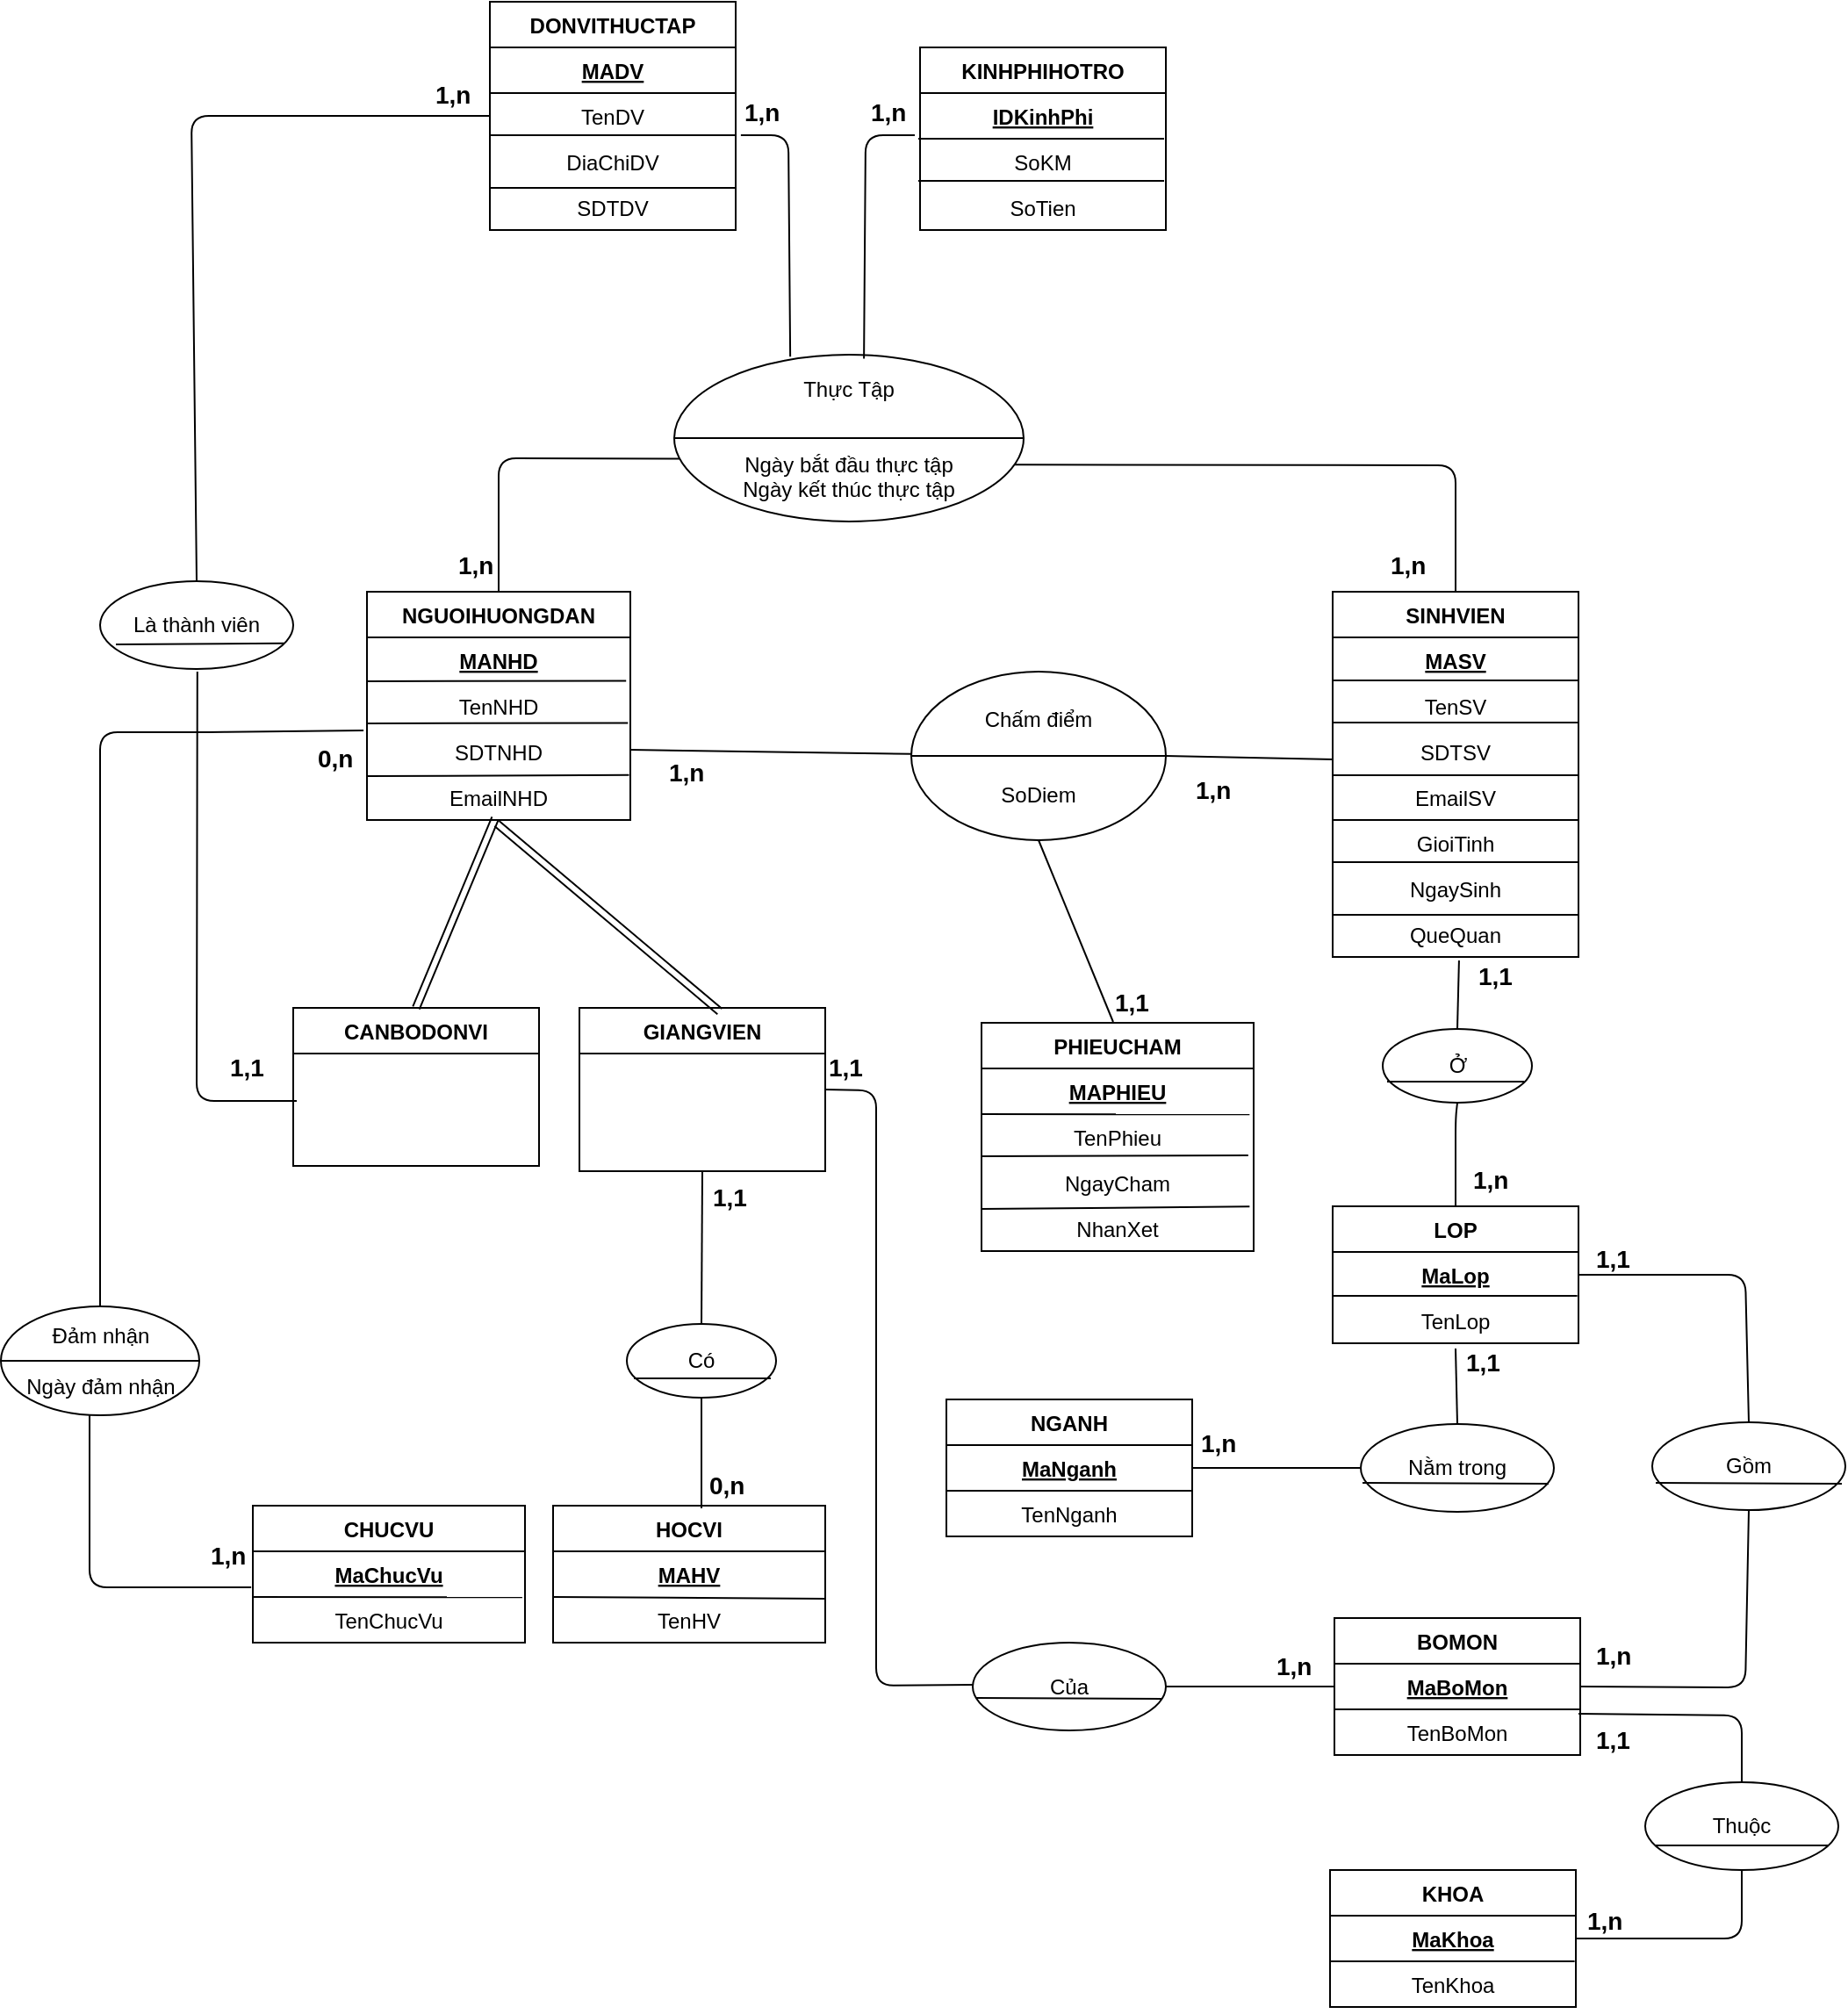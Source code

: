 <mxfile version="12.2.6" type="device" pages="1"><diagram id="Cwxf7lYwwcIN982t7A-e" name="Page-1"><mxGraphModel dx="2381" dy="779" grid="1" gridSize="10" guides="1" tooltips="1" connect="1" arrows="1" fold="1" page="1" pageScale="1" pageWidth="827" pageHeight="1169" math="0" shadow="0"><root><mxCell id="0"/><mxCell id="1" parent="0"/><mxCell id="HSzz-saxNgUrXWSduCS3-7" value="DONVITHUCTAP" style="swimlane;fontStyle=1;childLayout=stackLayout;horizontal=1;startSize=26;fillColor=none;horizontalStack=0;resizeParent=1;resizeParentMax=0;resizeLast=0;collapsible=1;marginBottom=0;" parent="1" vertex="1"><mxGeometry x="-10" y="264" width="140" height="130" as="geometry"/></mxCell><mxCell id="HSzz-saxNgUrXWSduCS3-8" value="MADV" style="text;strokeColor=none;fillColor=none;align=center;verticalAlign=top;spacingLeft=4;spacingRight=4;overflow=hidden;rotatable=0;points=[[0,0.5],[1,0.5]];portConstraint=eastwest;fontStyle=5" parent="HSzz-saxNgUrXWSduCS3-7" vertex="1"><mxGeometry y="26" width="140" height="26" as="geometry"/></mxCell><mxCell id="HSzz-saxNgUrXWSduCS3-9" value="TenDV" style="text;strokeColor=none;fillColor=none;align=center;verticalAlign=top;spacingLeft=4;spacingRight=4;overflow=hidden;rotatable=0;points=[[0,0.5],[1,0.5]];portConstraint=eastwest;" parent="HSzz-saxNgUrXWSduCS3-7" vertex="1"><mxGeometry y="52" width="140" height="26" as="geometry"/></mxCell><mxCell id="-tPy7qmQwB-SziM2qlMe-2" value="" style="endArrow=none;html=1;entryX=1;entryY=0.154;entryDx=0;entryDy=0;entryPerimeter=0;" edge="1" parent="HSzz-saxNgUrXWSduCS3-7"><mxGeometry width="50" height="50" relative="1" as="geometry"><mxPoint y="76" as="sourcePoint"/><mxPoint x="140" y="76.004" as="targetPoint"/></mxGeometry></mxCell><mxCell id="HSzz-saxNgUrXWSduCS3-10" value="DiaChiDV" style="text;strokeColor=none;fillColor=none;align=center;verticalAlign=top;spacingLeft=4;spacingRight=4;overflow=hidden;rotatable=0;points=[[0,0.5],[1,0.5]];portConstraint=eastwest;" parent="HSzz-saxNgUrXWSduCS3-7" vertex="1"><mxGeometry y="78" width="140" height="26" as="geometry"/></mxCell><mxCell id="-tPy7qmQwB-SziM2qlMe-3" value="" style="endArrow=none;html=1;entryX=1;entryY=0.154;entryDx=0;entryDy=0;entryPerimeter=0;" edge="1" parent="HSzz-saxNgUrXWSduCS3-7"><mxGeometry width="50" height="50" relative="1" as="geometry"><mxPoint y="106" as="sourcePoint"/><mxPoint x="140" y="106.004" as="targetPoint"/></mxGeometry></mxCell><mxCell id="HSzz-saxNgUrXWSduCS3-11" value="SDTDV" style="text;strokeColor=none;fillColor=none;align=center;verticalAlign=top;spacingLeft=4;spacingRight=4;overflow=hidden;rotatable=0;points=[[0,0.5],[1,0.5]];portConstraint=eastwest;" parent="HSzz-saxNgUrXWSduCS3-7" vertex="1"><mxGeometry y="104" width="140" height="26" as="geometry"/></mxCell><mxCell id="HSzz-saxNgUrXWSduCS3-13" value="NGUOIHUONGDAN" style="swimlane;fontStyle=1;childLayout=stackLayout;horizontal=1;startSize=26;fillColor=none;horizontalStack=0;resizeParent=1;resizeParentMax=0;resizeLast=0;collapsible=1;marginBottom=0;" parent="1" vertex="1"><mxGeometry x="-80" y="600" width="150" height="130" as="geometry"/></mxCell><mxCell id="HSzz-saxNgUrXWSduCS3-14" value="MANHD" style="text;strokeColor=none;fillColor=none;align=center;verticalAlign=top;spacingLeft=4;spacingRight=4;overflow=hidden;rotatable=0;points=[[0,0.5],[1,0.5]];portConstraint=eastwest;fontStyle=5" parent="HSzz-saxNgUrXWSduCS3-13" vertex="1"><mxGeometry y="26" width="150" height="26" as="geometry"/></mxCell><mxCell id="HSzz-saxNgUrXWSduCS3-15" value="TenNHD" style="text;strokeColor=none;fillColor=none;align=center;verticalAlign=top;spacingLeft=4;spacingRight=4;overflow=hidden;rotatable=0;points=[[0,0.5],[1,0.5]];portConstraint=eastwest;" parent="HSzz-saxNgUrXWSduCS3-13" vertex="1"><mxGeometry y="52" width="150" height="26" as="geometry"/></mxCell><mxCell id="HSzz-saxNgUrXWSduCS3-17" value="SDTNHD" style="text;strokeColor=none;fillColor=none;align=center;verticalAlign=top;spacingLeft=4;spacingRight=4;overflow=hidden;rotatable=0;points=[[0,0.5],[1,0.5]];portConstraint=eastwest;" parent="HSzz-saxNgUrXWSduCS3-13" vertex="1"><mxGeometry y="78" width="150" height="26" as="geometry"/></mxCell><mxCell id="-tPy7qmQwB-SziM2qlMe-19" value="" style="endArrow=none;html=1;entryX=0.991;entryY=-0.126;entryDx=0;entryDy=0;entryPerimeter=0;" edge="1" parent="HSzz-saxNgUrXWSduCS3-13" target="HSzz-saxNgUrXWSduCS3-17"><mxGeometry width="50" height="50" relative="1" as="geometry"><mxPoint y="75" as="sourcePoint"/><mxPoint x="140" y="75.004" as="targetPoint"/></mxGeometry></mxCell><mxCell id="-tPy7qmQwB-SziM2qlMe-20" value="" style="endArrow=none;html=1;entryX=0.995;entryY=0.016;entryDx=0;entryDy=0;entryPerimeter=0;" edge="1" parent="HSzz-saxNgUrXWSduCS3-13" target="HSzz-saxNgUrXWSduCS3-23"><mxGeometry width="50" height="50" relative="1" as="geometry"><mxPoint y="105" as="sourcePoint"/><mxPoint x="140" y="105.004" as="targetPoint"/></mxGeometry></mxCell><mxCell id="-tPy7qmQwB-SziM2qlMe-21" value="" style="endArrow=none;html=1;entryX=0.984;entryY=-0.049;entryDx=0;entryDy=0;entryPerimeter=0;" edge="1" parent="HSzz-saxNgUrXWSduCS3-13" target="HSzz-saxNgUrXWSduCS3-15"><mxGeometry width="50" height="50" relative="1" as="geometry"><mxPoint y="51" as="sourcePoint"/><mxPoint x="140" y="51.004" as="targetPoint"/></mxGeometry></mxCell><mxCell id="HSzz-saxNgUrXWSduCS3-23" value="EmailNHD" style="text;strokeColor=none;fillColor=none;align=center;verticalAlign=top;spacingLeft=4;spacingRight=4;overflow=hidden;rotatable=0;points=[[0,0.5],[1,0.5]];portConstraint=eastwest;" parent="HSzz-saxNgUrXWSduCS3-13" vertex="1"><mxGeometry y="104" width="150" height="26" as="geometry"/></mxCell><mxCell id="HSzz-saxNgUrXWSduCS3-25" value="KINHPHIHOTRO" style="swimlane;fontStyle=1;childLayout=stackLayout;horizontal=1;startSize=26;fillColor=none;horizontalStack=0;resizeParent=1;resizeParentMax=0;resizeLast=0;collapsible=1;marginBottom=0;" parent="1" vertex="1"><mxGeometry x="235" y="290" width="140" height="104" as="geometry"/></mxCell><mxCell id="HSzz-saxNgUrXWSduCS3-26" value="IDKinhPhi" style="text;strokeColor=none;fillColor=none;align=center;verticalAlign=top;spacingLeft=4;spacingRight=4;overflow=hidden;rotatable=0;points=[[0,0.5],[1,0.5]];portConstraint=eastwest;fontStyle=5" parent="HSzz-saxNgUrXWSduCS3-25" vertex="1"><mxGeometry y="26" width="140" height="26" as="geometry"/></mxCell><mxCell id="HSzz-saxNgUrXWSduCS3-27" value="SoKM" style="text;strokeColor=none;fillColor=none;align=center;verticalAlign=top;spacingLeft=4;spacingRight=4;overflow=hidden;rotatable=0;points=[[0,0.5],[1,0.5]];portConstraint=eastwest;" parent="HSzz-saxNgUrXWSduCS3-25" vertex="1"><mxGeometry y="52" width="140" height="26" as="geometry"/></mxCell><mxCell id="-tPy7qmQwB-SziM2qlMe-7" value="" style="endArrow=none;html=1;entryX=1;entryY=0.154;entryDx=0;entryDy=0;entryPerimeter=0;" edge="1" parent="HSzz-saxNgUrXWSduCS3-25"><mxGeometry width="50" height="50" relative="1" as="geometry"><mxPoint x="-1" y="76" as="sourcePoint"/><mxPoint x="139" y="76.004" as="targetPoint"/></mxGeometry></mxCell><mxCell id="-tPy7qmQwB-SziM2qlMe-8" value="" style="endArrow=none;html=1;entryX=1;entryY=0.154;entryDx=0;entryDy=0;entryPerimeter=0;" edge="1" parent="HSzz-saxNgUrXWSduCS3-25"><mxGeometry width="50" height="50" relative="1" as="geometry"><mxPoint x="-1" y="52" as="sourcePoint"/><mxPoint x="139" y="52.004" as="targetPoint"/></mxGeometry></mxCell><mxCell id="HSzz-saxNgUrXWSduCS3-28" value="SoTien" style="text;strokeColor=none;fillColor=none;align=center;verticalAlign=top;spacingLeft=4;spacingRight=4;overflow=hidden;rotatable=0;points=[[0,0.5],[1,0.5]];portConstraint=eastwest;" parent="HSzz-saxNgUrXWSduCS3-25" vertex="1"><mxGeometry y="78" width="140" height="26" as="geometry"/></mxCell><mxCell id="HSzz-saxNgUrXWSduCS3-30" value="SINHVIEN" style="swimlane;fontStyle=1;childLayout=stackLayout;horizontal=1;startSize=26;fillColor=none;horizontalStack=0;resizeParent=1;resizeParentMax=0;resizeLast=0;collapsible=1;marginBottom=0;" parent="1" vertex="1"><mxGeometry x="470" y="600" width="140" height="208" as="geometry"/></mxCell><mxCell id="HSzz-saxNgUrXWSduCS3-31" value="MASV" style="text;strokeColor=none;fillColor=none;align=center;verticalAlign=top;spacingLeft=4;spacingRight=4;overflow=hidden;rotatable=0;points=[[0,0.5],[1,0.5]];portConstraint=eastwest;fontStyle=5" parent="HSzz-saxNgUrXWSduCS3-30" vertex="1"><mxGeometry y="26" width="140" height="26" as="geometry"/></mxCell><mxCell id="HSzz-saxNgUrXWSduCS3-32" value="TenSV" style="text;strokeColor=none;fillColor=none;align=center;verticalAlign=top;spacingLeft=4;spacingRight=4;overflow=hidden;rotatable=0;points=[[0,0.5],[1,0.5]];portConstraint=eastwest;" parent="HSzz-saxNgUrXWSduCS3-30" vertex="1"><mxGeometry y="52" width="140" height="26" as="geometry"/></mxCell><mxCell id="HSzz-saxNgUrXWSduCS3-42" value="SDTSV" style="text;strokeColor=none;fillColor=none;align=center;verticalAlign=top;spacingLeft=4;spacingRight=4;overflow=hidden;rotatable=0;points=[[0,0.5],[1,0.5]];portConstraint=eastwest;" parent="HSzz-saxNgUrXWSduCS3-30" vertex="1"><mxGeometry y="78" width="140" height="26" as="geometry"/></mxCell><mxCell id="-tPy7qmQwB-SziM2qlMe-22" value="" style="endArrow=none;html=1;entryX=1;entryY=0.154;entryDx=0;entryDy=0;entryPerimeter=0;" edge="1" parent="HSzz-saxNgUrXWSduCS3-30"><mxGeometry width="50" height="50" relative="1" as="geometry"><mxPoint y="74.5" as="sourcePoint"/><mxPoint x="140" y="74.504" as="targetPoint"/></mxGeometry></mxCell><mxCell id="-tPy7qmQwB-SziM2qlMe-23" value="" style="endArrow=none;html=1;entryX=1;entryY=0.154;entryDx=0;entryDy=0;entryPerimeter=0;" edge="1" parent="HSzz-saxNgUrXWSduCS3-30"><mxGeometry width="50" height="50" relative="1" as="geometry"><mxPoint y="104.5" as="sourcePoint"/><mxPoint x="140" y="104.504" as="targetPoint"/></mxGeometry></mxCell><mxCell id="-tPy7qmQwB-SziM2qlMe-24" value="" style="endArrow=none;html=1;entryX=1;entryY=0.154;entryDx=0;entryDy=0;entryPerimeter=0;" edge="1" parent="HSzz-saxNgUrXWSduCS3-30"><mxGeometry width="50" height="50" relative="1" as="geometry"><mxPoint y="50.5" as="sourcePoint"/><mxPoint x="140" y="50.504" as="targetPoint"/></mxGeometry></mxCell><mxCell id="HSzz-saxNgUrXWSduCS3-65" value="EmailSV" style="text;strokeColor=none;fillColor=none;align=center;verticalAlign=top;spacingLeft=4;spacingRight=4;overflow=hidden;rotatable=0;points=[[0,0.5],[1,0.5]];portConstraint=eastwest;" parent="HSzz-saxNgUrXWSduCS3-30" vertex="1"><mxGeometry y="104" width="140" height="26" as="geometry"/></mxCell><mxCell id="RYyxVpc4dccrSySgbr1H-37" value="" style="endArrow=none;html=1;entryX=1;entryY=0.5;entryDx=0;entryDy=0;" parent="HSzz-saxNgUrXWSduCS3-30" target="RYyxVpc4dccrSySgbr1H-35" edge="1"><mxGeometry width="50" height="50" relative="1" as="geometry"><mxPoint x="0.5" y="95.5" as="sourcePoint"/><mxPoint x="-55.404" y="95.95" as="targetPoint"/></mxGeometry></mxCell><mxCell id="HSzz-saxNgUrXWSduCS3-33" value="GioiTinh" style="text;strokeColor=none;fillColor=none;align=center;verticalAlign=top;spacingLeft=4;spacingRight=4;overflow=hidden;rotatable=0;points=[[0,0.5],[1,0.5]];portConstraint=eastwest;" parent="HSzz-saxNgUrXWSduCS3-30" vertex="1"><mxGeometry y="130" width="140" height="26" as="geometry"/></mxCell><mxCell id="HSzz-saxNgUrXWSduCS3-34" value="NgaySinh" style="text;strokeColor=none;fillColor=none;align=center;verticalAlign=top;spacingLeft=4;spacingRight=4;overflow=hidden;rotatable=0;points=[[0,0.5],[1,0.5]];portConstraint=eastwest;" parent="HSzz-saxNgUrXWSduCS3-30" vertex="1"><mxGeometry y="156" width="140" height="26" as="geometry"/></mxCell><mxCell id="-tPy7qmQwB-SziM2qlMe-25" value="" style="endArrow=none;html=1;entryX=1;entryY=0.154;entryDx=0;entryDy=0;entryPerimeter=0;" edge="1" parent="HSzz-saxNgUrXWSduCS3-30"><mxGeometry width="50" height="50" relative="1" as="geometry"><mxPoint y="154" as="sourcePoint"/><mxPoint x="140" y="154.004" as="targetPoint"/></mxGeometry></mxCell><mxCell id="-tPy7qmQwB-SziM2qlMe-26" value="" style="endArrow=none;html=1;entryX=1;entryY=0.154;entryDx=0;entryDy=0;entryPerimeter=0;" edge="1" parent="HSzz-saxNgUrXWSduCS3-30"><mxGeometry width="50" height="50" relative="1" as="geometry"><mxPoint y="184" as="sourcePoint"/><mxPoint x="140" y="184.004" as="targetPoint"/></mxGeometry></mxCell><mxCell id="-tPy7qmQwB-SziM2qlMe-27" value="" style="endArrow=none;html=1;entryX=1;entryY=0.154;entryDx=0;entryDy=0;entryPerimeter=0;" edge="1" parent="HSzz-saxNgUrXWSduCS3-30"><mxGeometry width="50" height="50" relative="1" as="geometry"><mxPoint y="130" as="sourcePoint"/><mxPoint x="140" y="130.004" as="targetPoint"/></mxGeometry></mxCell><mxCell id="HSzz-saxNgUrXWSduCS3-35" value="QueQuan" style="text;strokeColor=none;fillColor=none;align=center;verticalAlign=top;spacingLeft=4;spacingRight=4;overflow=hidden;rotatable=0;points=[[0,0.5],[1,0.5]];portConstraint=eastwest;" parent="HSzz-saxNgUrXWSduCS3-30" vertex="1"><mxGeometry y="182" width="140" height="26" as="geometry"/></mxCell><mxCell id="HSzz-saxNgUrXWSduCS3-36" value="GIANGVIEN" style="swimlane;fontStyle=1;childLayout=stackLayout;horizontal=1;startSize=26;fillColor=none;horizontalStack=0;resizeParent=1;resizeParentMax=0;resizeLast=0;collapsible=1;marginBottom=0;" parent="1" vertex="1"><mxGeometry x="41" y="837" width="140" height="93" as="geometry"/></mxCell><mxCell id="HSzz-saxNgUrXWSduCS3-44" value="LOP" style="swimlane;fontStyle=1;childLayout=stackLayout;horizontal=1;startSize=26;fillColor=none;horizontalStack=0;resizeParent=1;resizeParentMax=0;resizeLast=0;collapsible=1;marginBottom=0;" parent="1" vertex="1"><mxGeometry x="470" y="950" width="140" height="78" as="geometry"/></mxCell><mxCell id="HSzz-saxNgUrXWSduCS3-45" value="MaLop" style="text;strokeColor=none;fillColor=none;align=center;verticalAlign=top;spacingLeft=4;spacingRight=4;overflow=hidden;rotatable=0;points=[[0,0.5],[1,0.5]];portConstraint=eastwest;fontStyle=5" parent="HSzz-saxNgUrXWSduCS3-44" vertex="1"><mxGeometry y="26" width="140" height="26" as="geometry"/></mxCell><mxCell id="-tPy7qmQwB-SziM2qlMe-31" value="" style="endArrow=none;html=1;entryX=0.995;entryY=0.962;entryDx=0;entryDy=0;entryPerimeter=0;" edge="1" parent="HSzz-saxNgUrXWSduCS3-44" target="HSzz-saxNgUrXWSduCS3-45"><mxGeometry width="50" height="50" relative="1" as="geometry"><mxPoint x="-2.274e-13" y="51" as="sourcePoint"/><mxPoint x="152.675" y="51.156" as="targetPoint"/></mxGeometry></mxCell><mxCell id="HSzz-saxNgUrXWSduCS3-46" value="TenLop" style="text;strokeColor=none;fillColor=none;align=center;verticalAlign=top;spacingLeft=4;spacingRight=4;overflow=hidden;rotatable=0;points=[[0,0.5],[1,0.5]];portConstraint=eastwest;" parent="HSzz-saxNgUrXWSduCS3-44" vertex="1"><mxGeometry y="52" width="140" height="26" as="geometry"/></mxCell><mxCell id="HSzz-saxNgUrXWSduCS3-48" value="NGANH" style="swimlane;fontStyle=1;childLayout=stackLayout;horizontal=1;startSize=26;fillColor=none;horizontalStack=0;resizeParent=1;resizeParentMax=0;resizeLast=0;collapsible=1;marginBottom=0;" parent="1" vertex="1"><mxGeometry x="250" y="1060" width="140" height="78" as="geometry"/></mxCell><mxCell id="HSzz-saxNgUrXWSduCS3-49" value="MaNganh" style="text;strokeColor=none;fillColor=none;align=center;verticalAlign=top;spacingLeft=4;spacingRight=4;overflow=hidden;rotatable=0;points=[[0,0.5],[1,0.5]];portConstraint=eastwest;fontStyle=5" parent="HSzz-saxNgUrXWSduCS3-48" vertex="1"><mxGeometry y="26" width="140" height="26" as="geometry"/></mxCell><mxCell id="-tPy7qmQwB-SziM2qlMe-32" value="" style="endArrow=none;html=1;entryX=0.995;entryY=0.962;entryDx=0;entryDy=0;entryPerimeter=0;" edge="1" parent="HSzz-saxNgUrXWSduCS3-48"><mxGeometry width="50" height="50" relative="1" as="geometry"><mxPoint x="0.5" y="52" as="sourcePoint"/><mxPoint x="139.8" y="52.012" as="targetPoint"/></mxGeometry></mxCell><mxCell id="HSzz-saxNgUrXWSduCS3-50" value="TenNganh" style="text;strokeColor=none;fillColor=none;align=center;verticalAlign=top;spacingLeft=4;spacingRight=4;overflow=hidden;rotatable=0;points=[[0,0.5],[1,0.5]];portConstraint=eastwest;" parent="HSzz-saxNgUrXWSduCS3-48" vertex="1"><mxGeometry y="52" width="140" height="26" as="geometry"/></mxCell><mxCell id="HSzz-saxNgUrXWSduCS3-51" value="BOMON" style="swimlane;fontStyle=1;childLayout=stackLayout;horizontal=1;startSize=26;fillColor=none;horizontalStack=0;resizeParent=1;resizeParentMax=0;resizeLast=0;collapsible=1;marginBottom=0;" parent="1" vertex="1"><mxGeometry x="471" y="1184.5" width="140" height="78" as="geometry"/></mxCell><mxCell id="HSzz-saxNgUrXWSduCS3-52" value="MaBoMon" style="text;strokeColor=none;fillColor=none;align=center;verticalAlign=top;spacingLeft=4;spacingRight=4;overflow=hidden;rotatable=0;points=[[0,0.5],[1,0.5]];portConstraint=eastwest;fontStyle=5" parent="HSzz-saxNgUrXWSduCS3-51" vertex="1"><mxGeometry y="26" width="140" height="26" as="geometry"/></mxCell><mxCell id="-tPy7qmQwB-SziM2qlMe-33" value="" style="endArrow=none;html=1;entryX=0.995;entryY=0.962;entryDx=0;entryDy=0;entryPerimeter=0;" edge="1" parent="HSzz-saxNgUrXWSduCS3-51"><mxGeometry width="50" height="50" relative="1" as="geometry"><mxPoint x="0.5" y="52" as="sourcePoint"/><mxPoint x="139.8" y="52.012" as="targetPoint"/></mxGeometry></mxCell><mxCell id="HSzz-saxNgUrXWSduCS3-53" value="TenBoMon" style="text;strokeColor=none;fillColor=none;align=center;verticalAlign=top;spacingLeft=4;spacingRight=4;overflow=hidden;rotatable=0;points=[[0,0.5],[1,0.5]];portConstraint=eastwest;" parent="HSzz-saxNgUrXWSduCS3-51" vertex="1"><mxGeometry y="52" width="140" height="26" as="geometry"/></mxCell><mxCell id="HSzz-saxNgUrXWSduCS3-54" value="KHOA" style="swimlane;fontStyle=1;childLayout=stackLayout;horizontal=1;startSize=26;fillColor=none;horizontalStack=0;resizeParent=1;resizeParentMax=0;resizeLast=0;collapsible=1;marginBottom=0;" parent="1" vertex="1"><mxGeometry x="468.5" y="1328" width="140" height="78" as="geometry"/></mxCell><mxCell id="HSzz-saxNgUrXWSduCS3-55" value="MaKhoa" style="text;strokeColor=none;fillColor=none;align=center;verticalAlign=top;spacingLeft=4;spacingRight=4;overflow=hidden;rotatable=0;points=[[0,0.5],[1,0.5]];portConstraint=eastwest;fontStyle=5" parent="HSzz-saxNgUrXWSduCS3-54" vertex="1"><mxGeometry y="26" width="140" height="26" as="geometry"/></mxCell><mxCell id="-tPy7qmQwB-SziM2qlMe-36" value="" style="endArrow=none;html=1;entryX=0.995;entryY=0.962;entryDx=0;entryDy=0;entryPerimeter=0;" edge="1" parent="HSzz-saxNgUrXWSduCS3-54"><mxGeometry width="50" height="50" relative="1" as="geometry"><mxPoint y="52" as="sourcePoint"/><mxPoint x="139.3" y="52.012" as="targetPoint"/></mxGeometry></mxCell><mxCell id="HSzz-saxNgUrXWSduCS3-56" value="TenKhoa" style="text;strokeColor=none;fillColor=none;align=center;verticalAlign=top;spacingLeft=4;spacingRight=4;overflow=hidden;rotatable=0;points=[[0,0.5],[1,0.5]];portConstraint=eastwest;" parent="HSzz-saxNgUrXWSduCS3-54" vertex="1"><mxGeometry y="52" width="140" height="26" as="geometry"/></mxCell><mxCell id="HSzz-saxNgUrXWSduCS3-85" value="Là thành viên" style="ellipse;whiteSpace=wrap;html=1;align=center;" parent="1" vertex="1"><mxGeometry x="-232" y="594" width="110" height="50" as="geometry"/></mxCell><mxCell id="HSzz-saxNgUrXWSduCS3-86" value="" style="endArrow=none;html=1;exitX=0.5;exitY=0;exitDx=0;exitDy=0;entryX=0;entryY=0.5;entryDx=0;entryDy=0;" parent="1" source="HSzz-saxNgUrXWSduCS3-85" target="HSzz-saxNgUrXWSduCS3-9" edge="1"><mxGeometry width="50" height="50" relative="1" as="geometry"><mxPoint x="50" y="505.5" as="sourcePoint"/><mxPoint x="91" y="462" as="targetPoint"/><Array as="points"><mxPoint x="-180" y="329"/></Array></mxGeometry></mxCell><mxCell id="HSzz-saxNgUrXWSduCS3-87" value="" style="endArrow=none;html=1;" parent="1" edge="1"><mxGeometry width="50" height="50" relative="1" as="geometry"><mxPoint x="-120" y="890" as="sourcePoint"/><mxPoint x="-176.606" y="645.5" as="targetPoint"/><Array as="points"><mxPoint x="-177" y="890"/></Array></mxGeometry></mxCell><mxCell id="HSzz-saxNgUrXWSduCS3-90" value="" style="endArrow=none;html=1;exitX=0.5;exitY=0;exitDx=0;exitDy=0;entryX=0.02;entryY=0.624;entryDx=0;entryDy=0;entryPerimeter=0;" parent="1" source="HSzz-saxNgUrXWSduCS3-13" target="RYyxVpc4dccrSySgbr1H-20" edge="1"><mxGeometry width="50" height="50" relative="1" as="geometry"><mxPoint x="99.5" y="599.5" as="sourcePoint"/><mxPoint x="98.5" y="556" as="targetPoint"/><Array as="points"><mxPoint x="-5" y="524"/></Array></mxGeometry></mxCell><mxCell id="HSzz-saxNgUrXWSduCS3-95" value="&lt;b&gt;&lt;font style=&quot;font-size: 14px&quot;&gt;1,1&lt;/font&gt;&lt;/b&gt;" style="text;html=1;resizable=0;points=[];autosize=1;align=left;verticalAlign=top;spacingTop=-4;" parent="1" vertex="1"><mxGeometry x="-160" y="860" width="30" height="20" as="geometry"/></mxCell><mxCell id="HSzz-saxNgUrXWSduCS3-96" value="&lt;b&gt;&lt;font style=&quot;font-size: 14px&quot;&gt;1,n&lt;/font&gt;&lt;/b&gt;" style="text;html=1;resizable=0;points=[];autosize=1;align=left;verticalAlign=top;spacingTop=-4;" parent="1" vertex="1"><mxGeometry x="-30" y="574" width="40" height="20" as="geometry"/></mxCell><mxCell id="HSzz-saxNgUrXWSduCS3-109" value="" style="endArrow=none;html=1;exitX=0.5;exitY=0;exitDx=0;exitDy=0;entryX=0.975;entryY=0.659;entryDx=0;entryDy=0;entryPerimeter=0;" parent="1" source="HSzz-saxNgUrXWSduCS3-30" target="RYyxVpc4dccrSySgbr1H-20" edge="1"><mxGeometry width="50" height="50" relative="1" as="geometry"><mxPoint x="390" y="570" as="sourcePoint"/><mxPoint x="270" y="510" as="targetPoint"/><Array as="points"><mxPoint x="540" y="528"/></Array></mxGeometry></mxCell><mxCell id="HSzz-saxNgUrXWSduCS3-111" value="&lt;b&gt;&lt;font style=&quot;font-size: 14px&quot;&gt;1,n&lt;/font&gt;&lt;/b&gt;" style="text;html=1;resizable=0;points=[];autosize=1;align=left;verticalAlign=top;spacingTop=-4;" parent="1" vertex="1"><mxGeometry x="501" y="574" width="40" height="20" as="geometry"/></mxCell><mxCell id="HSzz-saxNgUrXWSduCS3-126" value="Ở" style="ellipse;whiteSpace=wrap;html=1;align=center;" parent="1" vertex="1"><mxGeometry x="498.5" y="849" width="85" height="42" as="geometry"/></mxCell><mxCell id="HSzz-saxNgUrXWSduCS3-127" value="" style="endArrow=none;html=1;exitX=0.5;exitY=1;exitDx=0;exitDy=0;entryX=0.5;entryY=0;entryDx=0;entryDy=0;" parent="1" source="HSzz-saxNgUrXWSduCS3-126" target="HSzz-saxNgUrXWSduCS3-44" edge="1"><mxGeometry width="50" height="50" relative="1" as="geometry"><mxPoint x="666" y="740.5" as="sourcePoint"/><mxPoint x="704" y="690.5" as="targetPoint"/><Array as="points"><mxPoint x="540" y="900"/></Array></mxGeometry></mxCell><mxCell id="HSzz-saxNgUrXWSduCS3-128" value="" style="endArrow=none;html=1;exitX=0.514;exitY=1.077;exitDx=0;exitDy=0;exitPerimeter=0;entryX=0.5;entryY=0;entryDx=0;entryDy=0;" parent="1" source="HSzz-saxNgUrXWSduCS3-35" target="HSzz-saxNgUrXWSduCS3-126" edge="1"><mxGeometry width="50" height="50" relative="1" as="geometry"><mxPoint x="564.05" y="691.502" as="sourcePoint"/><mxPoint x="586" y="691.5" as="targetPoint"/></mxGeometry></mxCell><mxCell id="HSzz-saxNgUrXWSduCS3-129" value="&lt;b&gt;&lt;font style=&quot;font-size: 14px&quot;&gt;1,1&lt;/font&gt;&lt;/b&gt;" style="text;html=1;resizable=0;points=[];autosize=1;align=left;verticalAlign=top;spacingTop=-4;" parent="1" vertex="1"><mxGeometry x="551" y="808" width="30" height="20" as="geometry"/></mxCell><mxCell id="HSzz-saxNgUrXWSduCS3-130" value="&lt;b&gt;&lt;font style=&quot;font-size: 14px&quot;&gt;1,n&lt;/font&gt;&lt;/b&gt;" style="text;html=1;resizable=0;points=[];autosize=1;align=left;verticalAlign=top;spacingTop=-4;" parent="1" vertex="1"><mxGeometry x="548" y="923.5" width="40" height="20" as="geometry"/></mxCell><mxCell id="HSzz-saxNgUrXWSduCS3-131" value="Nằm trong" style="ellipse;whiteSpace=wrap;html=1;align=center;" parent="1" vertex="1"><mxGeometry x="486" y="1074" width="110" height="50" as="geometry"/></mxCell><mxCell id="HSzz-saxNgUrXWSduCS3-132" value="" style="endArrow=none;html=1;exitX=0.5;exitY=0;exitDx=0;exitDy=0;" parent="1" source="HSzz-saxNgUrXWSduCS3-131" edge="1"><mxGeometry width="50" height="50" relative="1" as="geometry"><mxPoint x="499" y="1063.5" as="sourcePoint"/><mxPoint x="540" y="1031" as="targetPoint"/></mxGeometry></mxCell><mxCell id="HSzz-saxNgUrXWSduCS3-133" value="" style="endArrow=none;html=1;exitX=1;exitY=0.5;exitDx=0;exitDy=0;" parent="1" source="HSzz-saxNgUrXWSduCS3-49" target="HSzz-saxNgUrXWSduCS3-131" edge="1"><mxGeometry width="50" height="50" relative="1" as="geometry"><mxPoint x="150" y="1407" as="sourcePoint"/><mxPoint x="150" y="1388" as="targetPoint"/></mxGeometry></mxCell><mxCell id="HSzz-saxNgUrXWSduCS3-134" value="&lt;b&gt;&lt;font style=&quot;font-size: 14px&quot;&gt;1,1&lt;/font&gt;&lt;/b&gt;" style="text;html=1;resizable=0;points=[];autosize=1;align=left;verticalAlign=top;spacingTop=-4;" parent="1" vertex="1"><mxGeometry x="544" y="1028" width="30" height="20" as="geometry"/></mxCell><mxCell id="HSzz-saxNgUrXWSduCS3-135" value="&lt;b&gt;&lt;font style=&quot;font-size: 14px&quot;&gt;1,n&lt;/font&gt;&lt;/b&gt;" style="text;html=1;resizable=0;points=[];autosize=1;align=left;verticalAlign=top;spacingTop=-4;" parent="1" vertex="1"><mxGeometry x="393" y="1074" width="40" height="20" as="geometry"/></mxCell><mxCell id="HSzz-saxNgUrXWSduCS3-136" value="Gồm" style="ellipse;whiteSpace=wrap;html=1;align=center;" parent="1" vertex="1"><mxGeometry x="652" y="1073" width="110" height="50" as="geometry"/></mxCell><mxCell id="HSzz-saxNgUrXWSduCS3-137" value="" style="endArrow=none;html=1;exitX=0.5;exitY=1;exitDx=0;exitDy=0;entryX=1;entryY=0.5;entryDx=0;entryDy=0;" parent="1" source="HSzz-saxNgUrXWSduCS3-136" target="HSzz-saxNgUrXWSduCS3-52" edge="1"><mxGeometry width="50" height="50" relative="1" as="geometry"><mxPoint x="742" y="1096.5" as="sourcePoint"/><mxPoint x="783" y="1053" as="targetPoint"/><Array as="points"><mxPoint x="705" y="1224"/></Array></mxGeometry></mxCell><mxCell id="HSzz-saxNgUrXWSduCS3-138" value="" style="endArrow=none;html=1;exitX=1;exitY=0.5;exitDx=0;exitDy=0;entryX=0.5;entryY=0;entryDx=0;entryDy=0;" parent="1" source="HSzz-saxNgUrXWSduCS3-45" target="HSzz-saxNgUrXWSduCS3-136" edge="1"><mxGeometry width="50" height="50" relative="1" as="geometry"><mxPoint x="654" y="980" as="sourcePoint"/><mxPoint x="653.894" y="894.5" as="targetPoint"/><Array as="points"><mxPoint x="705" y="989"/></Array></mxGeometry></mxCell><mxCell id="HSzz-saxNgUrXWSduCS3-139" value="&lt;b&gt;&lt;font style=&quot;font-size: 14px&quot;&gt;1,n&lt;/font&gt;&lt;/b&gt;" style="text;html=1;resizable=0;points=[];autosize=1;align=left;verticalAlign=top;spacingTop=-4;" parent="1" vertex="1"><mxGeometry x="618" y="1194.5" width="40" height="20" as="geometry"/></mxCell><mxCell id="HSzz-saxNgUrXWSduCS3-140" value="&lt;b&gt;&lt;font style=&quot;font-size: 14px&quot;&gt;1,1&lt;/font&gt;&lt;/b&gt;" style="text;html=1;resizable=0;points=[];autosize=1;align=left;verticalAlign=top;spacingTop=-4;" parent="1" vertex="1"><mxGeometry x="618" y="969" width="30" height="20" as="geometry"/></mxCell><mxCell id="HSzz-saxNgUrXWSduCS3-146" value="Thuộc" style="ellipse;whiteSpace=wrap;html=1;align=center;" parent="1" vertex="1"><mxGeometry x="648" y="1278" width="110" height="50" as="geometry"/></mxCell><mxCell id="HSzz-saxNgUrXWSduCS3-147" value="" style="endArrow=none;html=1;exitX=0.5;exitY=0;exitDx=0;exitDy=0;entryX=0.993;entryY=0.096;entryDx=0;entryDy=0;entryPerimeter=0;" parent="1" source="HSzz-saxNgUrXWSduCS3-146" target="HSzz-saxNgUrXWSduCS3-53" edge="1"><mxGeometry width="50" height="50" relative="1" as="geometry"><mxPoint x="193" y="1184.5" as="sourcePoint"/><mxPoint x="620" y="1240" as="targetPoint"/><Array as="points"><mxPoint x="703" y="1240"/></Array></mxGeometry></mxCell><mxCell id="HSzz-saxNgUrXWSduCS3-148" value="" style="endArrow=none;html=1;entryX=0.5;entryY=1;entryDx=0;entryDy=0;exitX=1;exitY=0.5;exitDx=0;exitDy=0;" parent="1" source="HSzz-saxNgUrXWSduCS3-55" target="HSzz-saxNgUrXWSduCS3-146" edge="1"><mxGeometry width="50" height="50" relative="1" as="geometry"><mxPoint x="235" y="1261.5" as="sourcePoint"/><mxPoint x="235.394" y="1235.5" as="targetPoint"/><Array as="points"><mxPoint x="703" y="1367"/></Array></mxGeometry></mxCell><mxCell id="HSzz-saxNgUrXWSduCS3-149" value="&lt;b&gt;&lt;font style=&quot;font-size: 14px&quot;&gt;1,n&lt;/font&gt;&lt;/b&gt;" style="text;html=1;resizable=0;points=[];autosize=1;align=left;verticalAlign=top;spacingTop=-4;" parent="1" vertex="1"><mxGeometry x="613" y="1346" width="40" height="20" as="geometry"/></mxCell><mxCell id="HSzz-saxNgUrXWSduCS3-150" value="&lt;b&gt;&lt;font style=&quot;font-size: 14px&quot;&gt;1,1&lt;/font&gt;&lt;/b&gt;" style="text;html=1;resizable=0;points=[];autosize=1;align=left;verticalAlign=top;spacingTop=-4;" parent="1" vertex="1"><mxGeometry x="618" y="1242.5" width="30" height="20" as="geometry"/></mxCell><mxCell id="RYyxVpc4dccrSySgbr1H-1" value="CANBODONVI" style="swimlane;fontStyle=1;childLayout=stackLayout;horizontal=1;startSize=26;fillColor=none;horizontalStack=0;resizeParent=1;resizeParentMax=0;resizeLast=0;collapsible=1;marginBottom=0;" parent="1" vertex="1"><mxGeometry x="-122" y="837" width="140" height="90" as="geometry"/></mxCell><mxCell id="RYyxVpc4dccrSySgbr1H-5" value="" style="shape=link;html=1;exitX=0.5;exitY=0;exitDx=0;exitDy=0;entryX=0.487;entryY=0.962;entryDx=0;entryDy=0;entryPerimeter=0;" parent="1" source="RYyxVpc4dccrSySgbr1H-1" target="HSzz-saxNgUrXWSduCS3-23" edge="1"><mxGeometry width="50" height="50" relative="1" as="geometry"><mxPoint x="12" y="805.5" as="sourcePoint"/><mxPoint x="62" y="755.5" as="targetPoint"/></mxGeometry></mxCell><mxCell id="RYyxVpc4dccrSySgbr1H-6" value="" style="shape=link;html=1;exitX=0.571;exitY=0.022;exitDx=0;exitDy=0;entryX=0.493;entryY=1.077;entryDx=0;entryDy=0;entryPerimeter=0;exitPerimeter=0;" parent="1" source="HSzz-saxNgUrXWSduCS3-36" target="HSzz-saxNgUrXWSduCS3-23" edge="1"><mxGeometry width="50" height="50" relative="1" as="geometry"><mxPoint x="-148" y="837" as="sourcePoint"/><mxPoint x="-2.95" y="755.012" as="targetPoint"/></mxGeometry></mxCell><mxCell id="RYyxVpc4dccrSySgbr1H-11" value="HOCVI" style="swimlane;fontStyle=1;childLayout=stackLayout;horizontal=1;startSize=26;fillColor=none;horizontalStack=0;resizeParent=1;resizeParentMax=0;resizeLast=0;collapsible=1;marginBottom=0;" parent="1" vertex="1"><mxGeometry x="26" y="1120.5" width="155" height="78" as="geometry"/></mxCell><mxCell id="RYyxVpc4dccrSySgbr1H-12" value="MAHV" style="text;strokeColor=none;fillColor=none;align=center;verticalAlign=top;spacingLeft=4;spacingRight=4;overflow=hidden;rotatable=0;points=[[0,0.5],[1,0.5]];portConstraint=eastwest;fontStyle=5" parent="RYyxVpc4dccrSySgbr1H-11" vertex="1"><mxGeometry y="26" width="155" height="26" as="geometry"/></mxCell><mxCell id="-tPy7qmQwB-SziM2qlMe-34" value="" style="endArrow=none;html=1;entryX=1;entryY=0.038;entryDx=0;entryDy=0;entryPerimeter=0;" edge="1" parent="RYyxVpc4dccrSySgbr1H-11" target="RYyxVpc4dccrSySgbr1H-13"><mxGeometry width="50" height="50" relative="1" as="geometry"><mxPoint y="52" as="sourcePoint"/><mxPoint x="139.3" y="52.012" as="targetPoint"/></mxGeometry></mxCell><mxCell id="RYyxVpc4dccrSySgbr1H-13" value="TenHV" style="text;strokeColor=none;fillColor=none;align=center;verticalAlign=top;spacingLeft=4;spacingRight=4;overflow=hidden;rotatable=0;points=[[0,0.5],[1,0.5]];portConstraint=eastwest;" parent="RYyxVpc4dccrSySgbr1H-11" vertex="1"><mxGeometry y="52" width="155" height="26" as="geometry"/></mxCell><mxCell id="RYyxVpc4dccrSySgbr1H-17" value="CHUCVU" style="swimlane;fontStyle=1;childLayout=stackLayout;horizontal=1;startSize=26;fillColor=none;horizontalStack=0;resizeParent=1;resizeParentMax=0;resizeLast=0;collapsible=1;marginBottom=0;" parent="1" vertex="1"><mxGeometry x="-145" y="1120.5" width="155" height="78" as="geometry"/></mxCell><mxCell id="RYyxVpc4dccrSySgbr1H-18" value="MaChucVu" style="text;strokeColor=none;fillColor=none;align=center;verticalAlign=top;spacingLeft=4;spacingRight=4;overflow=hidden;rotatable=0;points=[[0,0.5],[1,0.5]];portConstraint=eastwest;fontStyle=5" parent="RYyxVpc4dccrSySgbr1H-17" vertex="1"><mxGeometry y="26" width="155" height="26" as="geometry"/></mxCell><mxCell id="-tPy7qmQwB-SziM2qlMe-35" value="" style="endArrow=none;html=1;entryX=0.99;entryY=0.006;entryDx=0;entryDy=0;entryPerimeter=0;" edge="1" parent="RYyxVpc4dccrSySgbr1H-17" target="RYyxVpc4dccrSySgbr1H-19"><mxGeometry width="50" height="50" relative="1" as="geometry"><mxPoint y="52" as="sourcePoint"/><mxPoint x="139.3" y="52.012" as="targetPoint"/></mxGeometry></mxCell><mxCell id="RYyxVpc4dccrSySgbr1H-19" value="TenChucVu" style="text;strokeColor=none;fillColor=none;align=center;verticalAlign=top;spacingLeft=4;spacingRight=4;overflow=hidden;rotatable=0;points=[[0,0.5],[1,0.5]];portConstraint=eastwest;" parent="RYyxVpc4dccrSySgbr1H-17" vertex="1"><mxGeometry y="52" width="155" height="26" as="geometry"/></mxCell><mxCell id="RYyxVpc4dccrSySgbr1H-20" value="Thực Tập&lt;br&gt;&lt;br&gt;&lt;br&gt;Ngày bắt đầu thực tập&lt;br&gt;Ngày kết thúc thực tập" style="shape=lineEllipse;perimeter=ellipsePerimeter;whiteSpace=wrap;html=1;backgroundOutline=1;" parent="1" vertex="1"><mxGeometry x="95" y="465" width="199" height="95" as="geometry"/></mxCell><mxCell id="RYyxVpc4dccrSySgbr1H-21" value="" style="endArrow=none;html=1;exitX=0.332;exitY=0.012;exitDx=0;exitDy=0;exitPerimeter=0;entryX=1.021;entryY=-0.077;entryDx=0;entryDy=0;entryPerimeter=0;" parent="1" source="RYyxVpc4dccrSySgbr1H-20" target="HSzz-saxNgUrXWSduCS3-10" edge="1"><mxGeometry width="50" height="50" relative="1" as="geometry"><mxPoint x="162" y="408" as="sourcePoint"/><mxPoint x="42" y="344" as="targetPoint"/><Array as="points"><mxPoint x="160" y="340"/></Array></mxGeometry></mxCell><mxCell id="RYyxVpc4dccrSySgbr1H-22" value="&lt;b&gt;&lt;font style=&quot;font-size: 14px&quot;&gt;1,n&lt;/font&gt;&lt;/b&gt;" style="text;html=1;resizable=0;points=[];autosize=1;align=left;verticalAlign=top;spacingTop=-4;" parent="1" vertex="1"><mxGeometry x="133" y="316" width="40" height="20" as="geometry"/></mxCell><mxCell id="RYyxVpc4dccrSySgbr1H-25" value="" style="endArrow=none;html=1;exitX=0.543;exitY=0.024;exitDx=0;exitDy=0;exitPerimeter=0;" parent="1" source="RYyxVpc4dccrSySgbr1H-20" edge="1"><mxGeometry width="50" height="50" relative="1" as="geometry"><mxPoint x="204" y="460" as="sourcePoint"/><mxPoint x="232" y="340" as="targetPoint"/><Array as="points"><mxPoint x="204" y="340"/></Array></mxGeometry></mxCell><mxCell id="RYyxVpc4dccrSySgbr1H-26" value="&lt;b&gt;&lt;font style=&quot;font-size: 14px&quot;&gt;1,n&lt;/font&gt;&lt;/b&gt;" style="text;html=1;resizable=0;points=[];autosize=1;align=left;verticalAlign=top;spacingTop=-4;" parent="1" vertex="1"><mxGeometry x="205" y="316" width="40" height="20" as="geometry"/></mxCell><mxCell id="RYyxVpc4dccrSySgbr1H-27" value="PHIEUCHAM" style="swimlane;fontStyle=1;childLayout=stackLayout;horizontal=1;startSize=26;fillColor=none;horizontalStack=0;resizeParent=1;resizeParentMax=0;resizeLast=0;collapsible=1;marginBottom=0;" parent="1" vertex="1"><mxGeometry x="270" y="845.5" width="155" height="130" as="geometry"/></mxCell><mxCell id="RYyxVpc4dccrSySgbr1H-28" value="MAPHIEU" style="text;strokeColor=none;fillColor=none;align=center;verticalAlign=top;spacingLeft=4;spacingRight=4;overflow=hidden;rotatable=0;points=[[0,0.5],[1,0.5]];portConstraint=eastwest;fontStyle=5" parent="RYyxVpc4dccrSySgbr1H-27" vertex="1"><mxGeometry y="26" width="155" height="26" as="geometry"/></mxCell><mxCell id="RYyxVpc4dccrSySgbr1H-29" value="TenPhieu" style="text;strokeColor=none;fillColor=none;align=center;verticalAlign=top;spacingLeft=4;spacingRight=4;overflow=hidden;rotatable=0;points=[[0,0.5],[1,0.5]];portConstraint=eastwest;" parent="RYyxVpc4dccrSySgbr1H-27" vertex="1"><mxGeometry y="52" width="155" height="26" as="geometry"/></mxCell><mxCell id="RYyxVpc4dccrSySgbr1H-31" value="NgayCham" style="text;strokeColor=none;fillColor=none;align=center;verticalAlign=top;spacingLeft=4;spacingRight=4;overflow=hidden;rotatable=0;points=[[0,0.5],[1,0.5]];portConstraint=eastwest;" parent="RYyxVpc4dccrSySgbr1H-27" vertex="1"><mxGeometry y="78" width="155" height="26" as="geometry"/></mxCell><mxCell id="-tPy7qmQwB-SziM2qlMe-28" value="" style="endArrow=none;html=1;entryX=0.98;entryY=-0.096;entryDx=0;entryDy=0;entryPerimeter=0;" edge="1" parent="RYyxVpc4dccrSySgbr1H-27" target="RYyxVpc4dccrSySgbr1H-31"><mxGeometry width="50" height="50" relative="1" as="geometry"><mxPoint y="76" as="sourcePoint"/><mxPoint x="140" y="76.004" as="targetPoint"/></mxGeometry></mxCell><mxCell id="-tPy7qmQwB-SziM2qlMe-29" value="" style="endArrow=none;html=1;entryX=0.985;entryY=0.026;entryDx=0;entryDy=0;entryPerimeter=0;" edge="1" parent="RYyxVpc4dccrSySgbr1H-27" target="RYyxVpc4dccrSySgbr1H-32"><mxGeometry width="50" height="50" relative="1" as="geometry"><mxPoint y="106" as="sourcePoint"/><mxPoint x="140" y="106.004" as="targetPoint"/></mxGeometry></mxCell><mxCell id="-tPy7qmQwB-SziM2qlMe-30" value="" style="endArrow=none;html=1;entryX=0.985;entryY=0.006;entryDx=0;entryDy=0;entryPerimeter=0;" edge="1" parent="RYyxVpc4dccrSySgbr1H-27" target="RYyxVpc4dccrSySgbr1H-29"><mxGeometry width="50" height="50" relative="1" as="geometry"><mxPoint y="52" as="sourcePoint"/><mxPoint x="140" y="52.004" as="targetPoint"/></mxGeometry></mxCell><mxCell id="RYyxVpc4dccrSySgbr1H-32" value="NhanXet" style="text;strokeColor=none;fillColor=none;align=center;verticalAlign=top;spacingLeft=4;spacingRight=4;overflow=hidden;rotatable=0;points=[[0,0.5],[1,0.5]];portConstraint=eastwest;" parent="RYyxVpc4dccrSySgbr1H-27" vertex="1"><mxGeometry y="104" width="155" height="26" as="geometry"/></mxCell><mxCell id="RYyxVpc4dccrSySgbr1H-33" value="" style="endArrow=none;html=1;entryX=0.5;entryY=1;entryDx=0;entryDy=0;exitX=0.033;exitY=1.125;exitDx=0;exitDy=0;exitPerimeter=0;" parent="1" source="RYyxVpc4dccrSySgbr1H-34" target="RYyxVpc4dccrSySgbr1H-35" edge="1"><mxGeometry width="50" height="50" relative="1" as="geometry"><mxPoint x="300.74" y="843.061" as="sourcePoint"/><mxPoint x="320" y="771.5" as="targetPoint"/></mxGeometry></mxCell><mxCell id="RYyxVpc4dccrSySgbr1H-34" value="&lt;b&gt;&lt;font style=&quot;font-size: 14px&quot;&gt;1,1&lt;/font&gt;&lt;/b&gt;" style="text;html=1;resizable=0;points=[];autosize=1;align=left;verticalAlign=top;spacingTop=-4;" parent="1" vertex="1"><mxGeometry x="344" y="822.5" width="30" height="20" as="geometry"/></mxCell><mxCell id="RYyxVpc4dccrSySgbr1H-35" value="Chấm điểm&lt;br&gt;&lt;br&gt;&lt;br&gt;SoDiem" style="shape=lineEllipse;perimeter=ellipsePerimeter;whiteSpace=wrap;html=1;backgroundOutline=1;" parent="1" vertex="1"><mxGeometry x="230" y="645.5" width="145" height="96" as="geometry"/></mxCell><mxCell id="RYyxVpc4dccrSySgbr1H-38" value="&lt;b&gt;&lt;font style=&quot;font-size: 14px&quot;&gt;1,n&lt;/font&gt;&lt;/b&gt;" style="text;html=1;resizable=0;points=[];autosize=1;align=left;verticalAlign=top;spacingTop=-4;" parent="1" vertex="1"><mxGeometry x="390" y="701.5" width="140" height="20" as="geometry"/></mxCell><mxCell id="RYyxVpc4dccrSySgbr1H-39" value="" style="endArrow=none;html=1;" parent="1" source="RYyxVpc4dccrSySgbr1H-35" edge="1"><mxGeometry width="50" height="50" relative="1" as="geometry"><mxPoint x="126" y="683" as="sourcePoint"/><mxPoint x="70" y="690" as="targetPoint"/></mxGeometry></mxCell><mxCell id="RYyxVpc4dccrSySgbr1H-40" value="&lt;b&gt;&lt;font style=&quot;font-size: 14px&quot;&gt;1,n&lt;/font&gt;&lt;/b&gt;" style="text;html=1;resizable=0;points=[];autosize=1;align=left;verticalAlign=top;spacingTop=-4;" parent="1" vertex="1"><mxGeometry x="90" y="691.5" width="140" height="20" as="geometry"/></mxCell><mxCell id="RYyxVpc4dccrSySgbr1H-46" value="Của" style="ellipse;whiteSpace=wrap;html=1;align=center;" parent="1" vertex="1"><mxGeometry x="265" y="1198.5" width="110" height="50" as="geometry"/></mxCell><mxCell id="RYyxVpc4dccrSySgbr1H-47" value="" style="endArrow=none;html=1;entryX=1;entryY=0.5;entryDx=0;entryDy=0;" parent="1" source="HSzz-saxNgUrXWSduCS3-52" target="RYyxVpc4dccrSySgbr1H-46" edge="1"><mxGeometry width="50" height="50" relative="1" as="geometry"><mxPoint x="169" y="1219.5" as="sourcePoint"/><mxPoint x="-71" y="1508.5" as="targetPoint"/></mxGeometry></mxCell><mxCell id="RYyxVpc4dccrSySgbr1H-48" value="&lt;b&gt;&lt;font style=&quot;font-size: 14px&quot;&gt;1,n&lt;/font&gt;&lt;/b&gt;" style="text;html=1;resizable=0;points=[];autosize=1;align=left;verticalAlign=top;spacingTop=-4;" parent="1" vertex="1"><mxGeometry x="436" y="1200.5" width="40" height="20" as="geometry"/></mxCell><mxCell id="RYyxVpc4dccrSySgbr1H-49" value="" style="endArrow=none;html=1;exitX=1;exitY=0.5;exitDx=0;exitDy=0;" parent="1" source="HSzz-saxNgUrXWSduCS3-36" edge="1"><mxGeometry width="50" height="50" relative="1" as="geometry"><mxPoint x="160" y="930" as="sourcePoint"/><mxPoint x="265" y="1222.5" as="targetPoint"/><Array as="points"><mxPoint x="210" y="884"/><mxPoint x="210" y="1050"/><mxPoint x="210" y="1223"/></Array></mxGeometry></mxCell><mxCell id="RYyxVpc4dccrSySgbr1H-50" value="&lt;b&gt;&lt;font style=&quot;font-size: 14px&quot;&gt;1,1&lt;/font&gt;&lt;/b&gt;" style="text;html=1;resizable=0;points=[];autosize=1;align=left;verticalAlign=top;spacingTop=-4;" parent="1" vertex="1"><mxGeometry x="181" y="860" width="30" height="20" as="geometry"/></mxCell><mxCell id="RYyxVpc4dccrSySgbr1H-51" value="Có" style="ellipse;whiteSpace=wrap;html=1;align=center;" parent="1" vertex="1"><mxGeometry x="68" y="1017" width="85" height="42" as="geometry"/></mxCell><mxCell id="RYyxVpc4dccrSySgbr1H-52" value="" style="endArrow=none;html=1;exitX=0.5;exitY=1;exitDx=0;exitDy=0;entryX=-0.062;entryY=1.2;entryDx=0;entryDy=0;entryPerimeter=0;" parent="1" source="RYyxVpc4dccrSySgbr1H-51" target="RYyxVpc4dccrSySgbr1H-55" edge="1"><mxGeometry width="50" height="50" relative="1" as="geometry"><mxPoint x="189" y="962" as="sourcePoint"/><mxPoint x="84" y="1110" as="targetPoint"/><Array as="points"/></mxGeometry></mxCell><mxCell id="RYyxVpc4dccrSySgbr1H-53" value="" style="endArrow=none;html=1;entryX=0.5;entryY=0;entryDx=0;entryDy=0;exitX=0.5;exitY=1;exitDx=0;exitDy=0;" parent="1" source="HSzz-saxNgUrXWSduCS3-36" target="RYyxVpc4dccrSySgbr1H-51" edge="1"><mxGeometry width="50" height="50" relative="1" as="geometry"><mxPoint x="130" y="930" as="sourcePoint"/><mxPoint x="128.5" y="879.5" as="targetPoint"/></mxGeometry></mxCell><mxCell id="RYyxVpc4dccrSySgbr1H-54" value="&lt;b&gt;&lt;font style=&quot;font-size: 14px&quot;&gt;1,1&lt;/font&gt;&lt;/b&gt;" style="text;html=1;resizable=0;points=[];autosize=1;align=left;verticalAlign=top;spacingTop=-4;" parent="1" vertex="1"><mxGeometry x="115" y="933.5" width="30" height="20" as="geometry"/></mxCell><mxCell id="RYyxVpc4dccrSySgbr1H-55" value="&lt;b&gt;&lt;font style=&quot;font-size: 14px&quot;&gt;0,n&lt;/font&gt;&lt;/b&gt;" style="text;html=1;resizable=0;points=[];autosize=1;align=left;verticalAlign=top;spacingTop=-4;" parent="1" vertex="1"><mxGeometry x="113" y="1098" width="40" height="20" as="geometry"/></mxCell><mxCell id="RYyxVpc4dccrSySgbr1H-64" value="" style="endArrow=none;html=1;exitX=0.447;exitY=1;exitDx=0;exitDy=0;entryX=-0.006;entryY=0.788;entryDx=0;entryDy=0;entryPerimeter=0;exitPerimeter=0;" parent="1" source="MzGzRTZ5H-N074oILbTS-1" target="RYyxVpc4dccrSySgbr1H-18" edge="1"><mxGeometry width="50" height="50" relative="1" as="geometry"><mxPoint x="-172.5" y="1059" as="sourcePoint"/><mxPoint x="-189.5" y="1106" as="targetPoint"/><Array as="points"><mxPoint x="-238" y="1167"/></Array></mxGeometry></mxCell><mxCell id="RYyxVpc4dccrSySgbr1H-65" value="" style="endArrow=none;html=1;entryX=0.5;entryY=0;entryDx=0;entryDy=0;exitX=-0.013;exitY=0.038;exitDx=0;exitDy=0;exitPerimeter=0;" parent="1" source="HSzz-saxNgUrXWSduCS3-17" target="MzGzRTZ5H-N074oILbTS-1" edge="1"><mxGeometry width="50" height="50" relative="1" as="geometry"><mxPoint x="-43.5" y="930" as="sourcePoint"/><mxPoint x="-172.5" y="1017" as="targetPoint"/><Array as="points"><mxPoint x="-170" y="680"/><mxPoint x="-232" y="680"/><mxPoint x="-232" y="800"/></Array></mxGeometry></mxCell><mxCell id="RYyxVpc4dccrSySgbr1H-66" value="&lt;b&gt;&lt;font style=&quot;font-size: 14px&quot;&gt;0,n&lt;/font&gt;&lt;/b&gt;" style="text;html=1;resizable=0;points=[];autosize=1;align=left;verticalAlign=top;spacingTop=-4;" parent="1" vertex="1"><mxGeometry x="-110" y="684" width="40" height="20" as="geometry"/></mxCell><mxCell id="RYyxVpc4dccrSySgbr1H-67" value="&lt;b&gt;&lt;font style=&quot;font-size: 14px&quot;&gt;1,n&lt;/font&gt;&lt;/b&gt;" style="text;html=1;resizable=0;points=[];autosize=1;align=left;verticalAlign=top;spacingTop=-4;" parent="1" vertex="1"><mxGeometry x="-171.5" y="1138" width="40" height="20" as="geometry"/></mxCell><mxCell id="MzGzRTZ5H-N074oILbTS-1" value="Đảm nhận&lt;br&gt;&lt;br&gt;Ngày đảm nhận" style="shape=lineEllipse;perimeter=ellipsePerimeter;whiteSpace=wrap;html=1;backgroundOutline=1;" parent="1" vertex="1"><mxGeometry x="-288.5" y="1007" width="113" height="62" as="geometry"/></mxCell><mxCell id="q2pSQtHyUOMdpMTatr1A-1" value="&lt;b&gt;&lt;font style=&quot;font-size: 14px&quot;&gt;1,n&lt;/font&gt;&lt;/b&gt;" style="text;html=1;resizable=0;points=[];autosize=1;align=left;verticalAlign=top;spacingTop=-4;" parent="1" vertex="1"><mxGeometry x="-43" y="306" width="40" height="20" as="geometry"/></mxCell><mxCell id="-tPy7qmQwB-SziM2qlMe-1" value="" style="endArrow=none;html=1;entryX=1;entryY=0.154;entryDx=0;entryDy=0;entryPerimeter=0;" edge="1" parent="1"><mxGeometry width="50" height="50" relative="1" as="geometry"><mxPoint x="-10" y="316" as="sourcePoint"/><mxPoint x="130" y="316.004" as="targetPoint"/></mxGeometry></mxCell><mxCell id="-tPy7qmQwB-SziM2qlMe-37" value="" style="endArrow=none;html=1;" edge="1" parent="1"><mxGeometry width="50" height="50" relative="1" as="geometry"><mxPoint x="654" y="1314" as="sourcePoint"/><mxPoint x="752" y="1314" as="targetPoint"/></mxGeometry></mxCell><mxCell id="-tPy7qmQwB-SziM2qlMe-38" value="" style="endArrow=none;html=1;" edge="1" parent="1"><mxGeometry width="50" height="50" relative="1" as="geometry"><mxPoint x="654" y="1107.5" as="sourcePoint"/><mxPoint x="760" y="1108" as="targetPoint"/></mxGeometry></mxCell><mxCell id="-tPy7qmQwB-SziM2qlMe-39" value="" style="endArrow=none;html=1;" edge="1" parent="1"><mxGeometry width="50" height="50" relative="1" as="geometry"><mxPoint x="487" y="1107.5" as="sourcePoint"/><mxPoint x="593" y="1108" as="targetPoint"/></mxGeometry></mxCell><mxCell id="-tPy7qmQwB-SziM2qlMe-40" value="" style="endArrow=none;html=1;" edge="1" parent="1"><mxGeometry width="50" height="50" relative="1" as="geometry"><mxPoint x="267" y="1230" as="sourcePoint"/><mxPoint x="373" y="1230.5" as="targetPoint"/></mxGeometry></mxCell><mxCell id="-tPy7qmQwB-SziM2qlMe-41" value="" style="endArrow=none;html=1;" edge="1" parent="1"><mxGeometry width="50" height="50" relative="1" as="geometry"><mxPoint x="72" y="1048" as="sourcePoint"/><mxPoint x="150" y="1048" as="targetPoint"/></mxGeometry></mxCell><mxCell id="-tPy7qmQwB-SziM2qlMe-42" value="" style="endArrow=none;html=1;" edge="1" parent="1"><mxGeometry width="50" height="50" relative="1" as="geometry"><mxPoint x="501" y="879" as="sourcePoint"/><mxPoint x="579.0" y="879" as="targetPoint"/></mxGeometry></mxCell><mxCell id="-tPy7qmQwB-SziM2qlMe-43" value="" style="endArrow=none;html=1;entryX=0.952;entryY=0.707;entryDx=0;entryDy=0;entryPerimeter=0;" edge="1" parent="1" target="HSzz-saxNgUrXWSduCS3-85"><mxGeometry width="50" height="50" relative="1" as="geometry"><mxPoint x="-223" y="630" as="sourcePoint"/><mxPoint x="-145.0" y="630" as="targetPoint"/></mxGeometry></mxCell></root></mxGraphModel></diagram></mxfile>